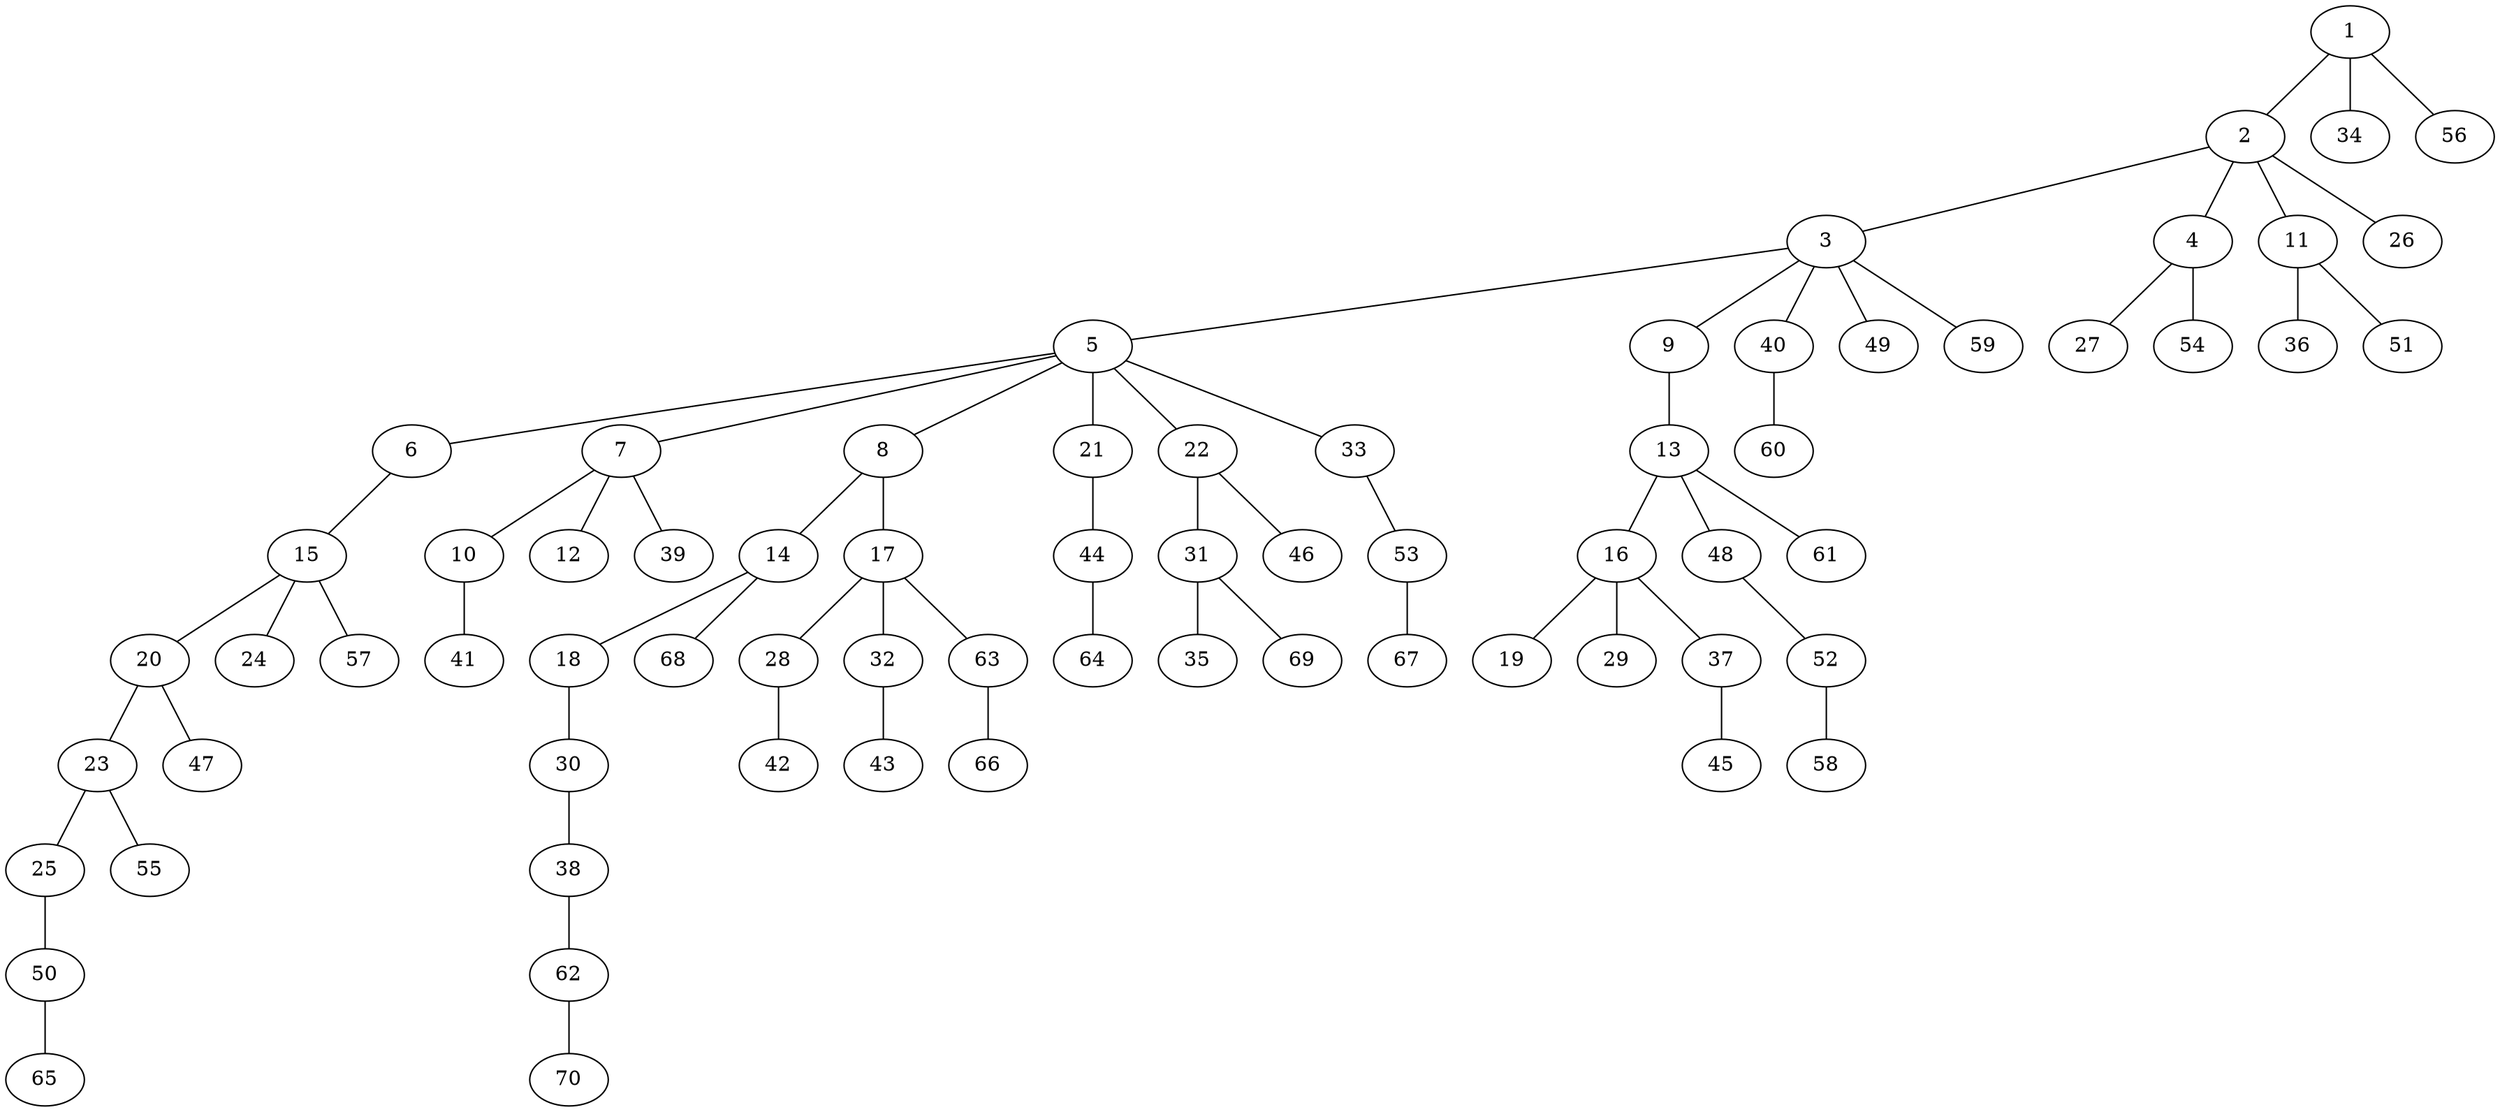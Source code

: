 graph graphname {1--2
1--34
1--56
2--3
2--4
2--11
2--26
3--5
3--9
3--40
3--49
3--59
4--27
4--54
5--6
5--7
5--8
5--21
5--22
5--33
6--15
7--10
7--12
7--39
8--14
8--17
9--13
10--41
11--36
11--51
13--16
13--48
13--61
14--18
14--68
15--20
15--24
15--57
16--19
16--29
16--37
17--28
17--32
17--63
18--30
20--23
20--47
21--44
22--31
22--46
23--25
23--55
25--50
28--42
30--38
31--35
31--69
32--43
33--53
37--45
38--62
40--60
44--64
48--52
50--65
52--58
53--67
62--70
63--66
}
